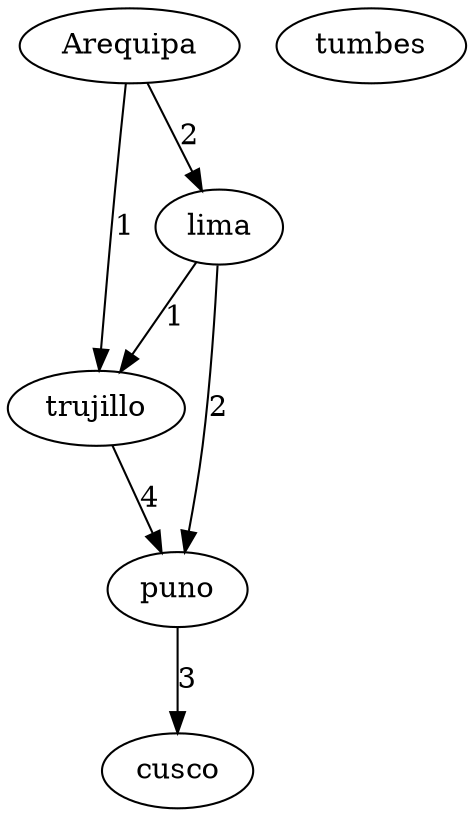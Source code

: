 strict digraph A { 
Arequipa
Arequipa->trujillo[label =1]
Arequipa->lima[label =2]
trujillo
trujillo->puno[label =4]
lima
lima->trujillo[label =1]
lima->puno[label =2]
puno
puno->cusco[label =3]
tumbes
cusco
}

